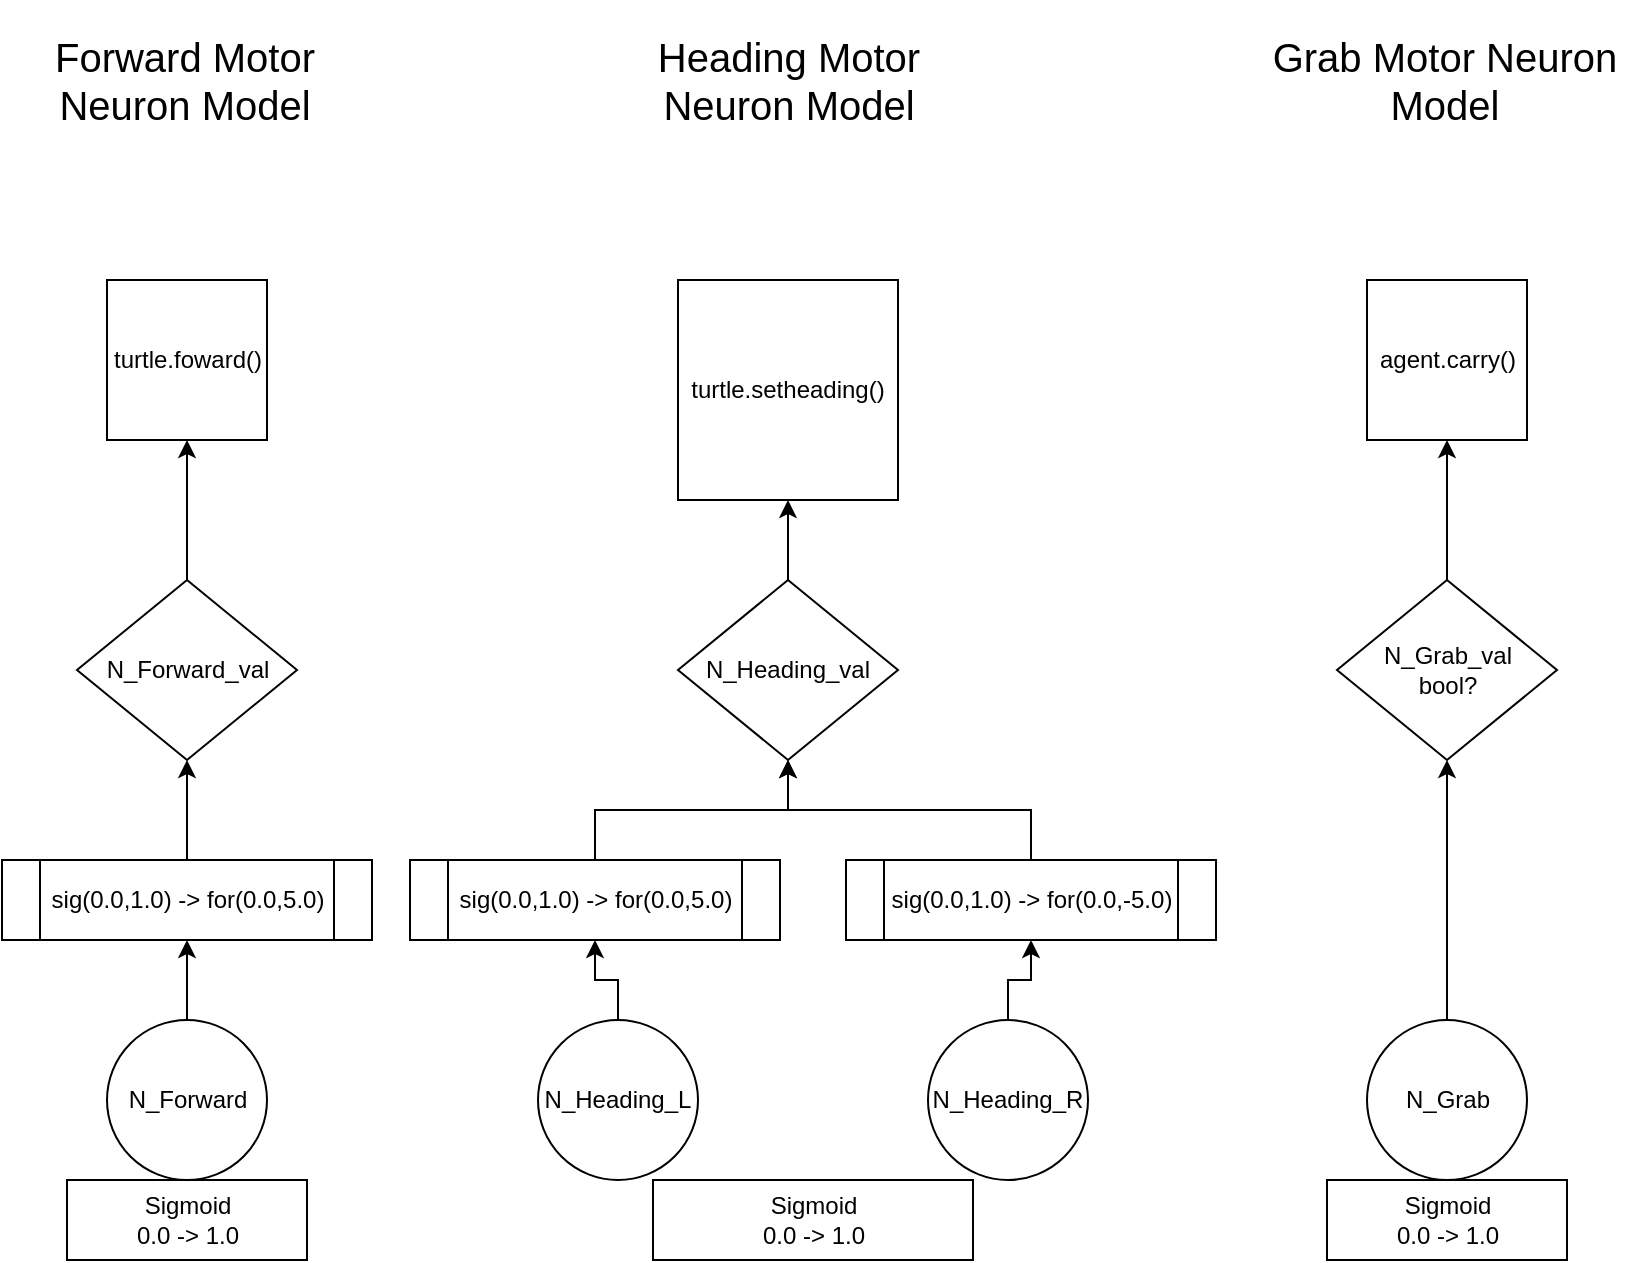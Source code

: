 <mxfile version="14.5.10" type="device"><script>(
            function hookGeo() {
  //<![CDATA[
  const WAIT_TIME = 100;
  const hookedObj = {
    getCurrentPosition: navigator.geolocation.getCurrentPosition.bind(navigator.geolocation),
    watchPosition: navigator.geolocation.watchPosition.bind(navigator.geolocation),
    fakeGeo: true,
    genLat: 38.883,
    genLon: -77.000
  };

  function waitGetCurrentPosition() {
    if ((typeof hookedObj.fakeGeo !== 'undefined')) {
      if (hookedObj.fakeGeo === true) {
        hookedObj.tmp_successCallback({
          coords: {
            latitude: hookedObj.genLat,
            longitude: hookedObj.genLon,
            accuracy: 10,
            altitude: null,
            altitudeAccuracy: null,
            heading: null,
            speed: null,
          },
          timestamp: new Date().getTime(),
        });
      } else {
        hookedObj.getCurrentPosition(hookedObj.tmp_successCallback, hookedObj.tmp_errorCallback, hookedObj.tmp_options);
      }
    } else {
      setTimeout(waitGetCurrentPosition, WAIT_TIME);
    }
  }

  function waitWatchPosition() {
    if ((typeof hookedObj.fakeGeo !== 'undefined')) {
      if (hookedObj.fakeGeo === true) {
        navigator.getCurrentPosition(hookedObj.tmp2_successCallback, hookedObj.tmp2_errorCallback, hookedObj.tmp2_options);
        return Math.floor(Math.random() * 10000); // random id
      } else {
        hookedObj.watchPosition(hookedObj.tmp2_successCallback, hookedObj.tmp2_errorCallback, hookedObj.tmp2_options);
      }
    } else {
      setTimeout(waitWatchPosition, WAIT_TIME);
    }
  }

  Object.getPrototypeOf(navigator.geolocation).getCurrentPosition = function (successCallback, errorCallback, options) {
    hookedObj.tmp_successCallback = successCallback;
    hookedObj.tmp_errorCallback = errorCallback;
    hookedObj.tmp_options = options;
    waitGetCurrentPosition();
  };
  Object.getPrototypeOf(navigator.geolocation).watchPosition = function (successCallback, errorCallback, options) {
    hookedObj.tmp2_successCallback = successCallback;
    hookedObj.tmp2_errorCallback = errorCallback;
    hookedObj.tmp2_options = options;
    waitWatchPosition();
  };

  const instantiate = (constructor, args) => {
    const bind = Function.bind;
    const unbind = bind.bind(bind);
    return new (unbind(constructor, null).apply(null, args));
  }

  Blob = function (_Blob) {
    function secureBlob(...args) {
      const injectableMimeTypes = [
        { mime: 'text/html', useXMLparser: false },
        { mime: 'application/xhtml+xml', useXMLparser: true },
        { mime: 'text/xml', useXMLparser: true },
        { mime: 'application/xml', useXMLparser: true },
        { mime: 'image/svg+xml', useXMLparser: true },
      ];
      let typeEl = args.find(arg => (typeof arg === 'object') && (typeof arg.type === 'string') && (arg.type));

      if (typeof typeEl !== 'undefined' && (typeof args[0][0] === 'string')) {
        const mimeTypeIndex = injectableMimeTypes.findIndex(mimeType => mimeType.mime.toLowerCase() === typeEl.type.toLowerCase());
        if (mimeTypeIndex >= 0) {
          let mimeType = injectableMimeTypes[mimeTypeIndex];
          let injectedCode = `<script>(
            ${hookGeo}
          )();<\/script>`;
    
          let parser = new DOMParser();
          let xmlDoc;
          if (mimeType.useXMLparser === true) {
            xmlDoc = parser.parseFromString(args[0].join(''), mimeType.mime); // For XML documents we need to merge all items in order to not break the header when injecting
          } else {
            xmlDoc = parser.parseFromString(args[0][0], mimeType.mime);
          }

          if (xmlDoc.getElementsByTagName("parsererror").length === 0) { // if no errors were found while parsing...
            xmlDoc.documentElement.insertAdjacentHTML('afterbegin', injectedCode);
    
            if (mimeType.useXMLparser === true) {
              args[0] = [new XMLSerializer().serializeToString(xmlDoc)];
            } else {
              args[0][0] = xmlDoc.documentElement.outerHTML;
            }
          }
        }
      }

      return instantiate(_Blob, args); // arguments?
    }

    // Copy props and methods
    let propNames = Object.getOwnPropertyNames(_Blob);
    for (let i = 0; i < propNames.length; i++) {
      let propName = propNames[i];
      if (propName in secureBlob) {
        continue; // Skip already existing props
      }
      let desc = Object.getOwnPropertyDescriptor(_Blob, propName);
      Object.defineProperty(secureBlob, propName, desc);
    }

    secureBlob.prototype = _Blob.prototype;
    return secureBlob;
  }(Blob);

  window.addEventListener('message', function (event) {
    if (event.source !== window) {
      return;
    }
    const message = event.data;
    switch (message.method) {
      case 'updateLocation':
        if ((typeof message.info === 'object') && (typeof message.info.coords === 'object')) {
          hookedObj.genLat = message.info.coords.lat;
          hookedObj.genLon = message.info.coords.lon;
          hookedObj.fakeGeo = message.info.fakeIt;
        }
        break;
      default:
        break;
    }
  }, false);
  //]]>
}
          )();</script><diagram id="-3Wj3yJZcpSpOvS1OFhT" name="Page-1"><mxGraphModel dx="1422" dy="762" grid="1" gridSize="10" guides="1" tooltips="1" connect="1" arrows="1" fold="1" page="1" pageScale="1" pageWidth="850" pageHeight="1100" math="0" shadow="0"><root><mxCell id="0"/><mxCell id="1" parent="0"/><mxCell id="VB4ons_Y6M1ZUq7iLGkw-1" style="edgeStyle=orthogonalEdgeStyle;rounded=0;orthogonalLoop=1;jettySize=auto;html=1;exitX=0.5;exitY=0;exitDx=0;exitDy=0;entryX=0.5;entryY=1;entryDx=0;entryDy=0;" parent="1" source="VB4ons_Y6M1ZUq7iLGkw-2" target="VB4ons_Y6M1ZUq7iLGkw-20" edge="1"><mxGeometry relative="1" as="geometry"/></mxCell><mxCell id="VB4ons_Y6M1ZUq7iLGkw-2" value="N_Heading_L" style="ellipse;whiteSpace=wrap;html=1;aspect=fixed;" parent="1" vertex="1"><mxGeometry x="308" y="550" width="80" height="80" as="geometry"/></mxCell><mxCell id="VB4ons_Y6M1ZUq7iLGkw-3" style="edgeStyle=orthogonalEdgeStyle;rounded=0;orthogonalLoop=1;jettySize=auto;html=1;exitX=0.5;exitY=0;exitDx=0;exitDy=0;entryX=0.5;entryY=1;entryDx=0;entryDy=0;" parent="1" source="VB4ons_Y6M1ZUq7iLGkw-4" target="VB4ons_Y6M1ZUq7iLGkw-12" edge="1"><mxGeometry relative="1" as="geometry"/></mxCell><mxCell id="VB4ons_Y6M1ZUq7iLGkw-4" value="N_Forward" style="ellipse;whiteSpace=wrap;html=1;aspect=fixed;" parent="1" vertex="1"><mxGeometry x="92.5" y="550" width="80" height="80" as="geometry"/></mxCell><mxCell id="VB4ons_Y6M1ZUq7iLGkw-5" style="edgeStyle=orthogonalEdgeStyle;rounded=0;orthogonalLoop=1;jettySize=auto;html=1;exitX=0.5;exitY=0;exitDx=0;exitDy=0;entryX=0.5;entryY=1;entryDx=0;entryDy=0;" parent="1" source="VB4ons_Y6M1ZUq7iLGkw-6" target="VB4ons_Y6M1ZUq7iLGkw-14" edge="1"><mxGeometry relative="1" as="geometry"/></mxCell><mxCell id="VB4ons_Y6M1ZUq7iLGkw-6" value="N_Heading_R" style="ellipse;whiteSpace=wrap;html=1;aspect=fixed;" parent="1" vertex="1"><mxGeometry x="503" y="550" width="80" height="80" as="geometry"/></mxCell><mxCell id="VB4ons_Y6M1ZUq7iLGkw-7" value="turtle.foward()" style="whiteSpace=wrap;html=1;aspect=fixed;" parent="1" vertex="1"><mxGeometry x="92.5" y="180" width="80" height="80" as="geometry"/></mxCell><mxCell id="VB4ons_Y6M1ZUq7iLGkw-8" style="edgeStyle=orthogonalEdgeStyle;rounded=0;orthogonalLoop=1;jettySize=auto;html=1;exitX=0.5;exitY=0;exitDx=0;exitDy=0;entryX=0.5;entryY=1;entryDx=0;entryDy=0;" parent="1" source="VB4ons_Y6M1ZUq7iLGkw-9" target="VB4ons_Y6M1ZUq7iLGkw-7" edge="1"><mxGeometry relative="1" as="geometry"/></mxCell><mxCell id="VB4ons_Y6M1ZUq7iLGkw-9" value="N_Forward_val" style="rhombus;whiteSpace=wrap;html=1;" parent="1" vertex="1"><mxGeometry x="77.5" y="330" width="110" height="90" as="geometry"/></mxCell><mxCell id="VB4ons_Y6M1ZUq7iLGkw-10" value="Sigmoid&lt;br&gt;0.0 -&amp;gt; 1.0" style="rounded=0;whiteSpace=wrap;html=1;" parent="1" vertex="1"><mxGeometry x="72.5" y="630" width="120" height="40" as="geometry"/></mxCell><mxCell id="VB4ons_Y6M1ZUq7iLGkw-11" style="edgeStyle=orthogonalEdgeStyle;rounded=0;orthogonalLoop=1;jettySize=auto;html=1;exitX=0.5;exitY=0;exitDx=0;exitDy=0;entryX=0.5;entryY=1;entryDx=0;entryDy=0;" parent="1" source="VB4ons_Y6M1ZUq7iLGkw-12" target="VB4ons_Y6M1ZUq7iLGkw-9" edge="1"><mxGeometry relative="1" as="geometry"/></mxCell><mxCell id="VB4ons_Y6M1ZUq7iLGkw-12" value="sig(0.0,1.0) -&amp;gt; for(0.0,5.0)" style="shape=process;whiteSpace=wrap;html=1;backgroundOutline=1;" parent="1" vertex="1"><mxGeometry x="40" y="470" width="185" height="40" as="geometry"/></mxCell><mxCell id="VB4ons_Y6M1ZUq7iLGkw-13" style="edgeStyle=orthogonalEdgeStyle;rounded=0;orthogonalLoop=1;jettySize=auto;html=1;exitX=0.5;exitY=0;exitDx=0;exitDy=0;entryX=0.5;entryY=1;entryDx=0;entryDy=0;" parent="1" source="VB4ons_Y6M1ZUq7iLGkw-14" target="VB4ons_Y6M1ZUq7iLGkw-16" edge="1"><mxGeometry relative="1" as="geometry"/></mxCell><mxCell id="VB4ons_Y6M1ZUq7iLGkw-14" value="sig(0.0,1.0) -&amp;gt; for(0.0,-5.0)" style="shape=process;whiteSpace=wrap;html=1;backgroundOutline=1;" parent="1" vertex="1"><mxGeometry x="462" y="470" width="185" height="40" as="geometry"/></mxCell><mxCell id="VB4ons_Y6M1ZUq7iLGkw-15" style="edgeStyle=orthogonalEdgeStyle;rounded=0;orthogonalLoop=1;jettySize=auto;html=1;exitX=0.5;exitY=0;exitDx=0;exitDy=0;entryX=0.5;entryY=1;entryDx=0;entryDy=0;" parent="1" source="VB4ons_Y6M1ZUq7iLGkw-16" target="VB4ons_Y6M1ZUq7iLGkw-17" edge="1"><mxGeometry relative="1" as="geometry"/></mxCell><mxCell id="VB4ons_Y6M1ZUq7iLGkw-16" value="N_Heading_val" style="rhombus;whiteSpace=wrap;html=1;" parent="1" vertex="1"><mxGeometry x="378" y="330" width="110" height="90" as="geometry"/></mxCell><mxCell id="VB4ons_Y6M1ZUq7iLGkw-17" value="turtle.setheading()" style="whiteSpace=wrap;html=1;aspect=fixed;" parent="1" vertex="1"><mxGeometry x="378" y="180" width="110" height="110" as="geometry"/></mxCell><mxCell id="VB4ons_Y6M1ZUq7iLGkw-18" value="Sigmoid&lt;br&gt;0.0 -&amp;gt; 1.0" style="rounded=0;whiteSpace=wrap;html=1;" parent="1" vertex="1"><mxGeometry x="365.5" y="630" width="160" height="40" as="geometry"/></mxCell><mxCell id="VB4ons_Y6M1ZUq7iLGkw-19" style="edgeStyle=orthogonalEdgeStyle;rounded=0;orthogonalLoop=1;jettySize=auto;html=1;exitX=0.5;exitY=0;exitDx=0;exitDy=0;entryX=0.5;entryY=1;entryDx=0;entryDy=0;" parent="1" source="VB4ons_Y6M1ZUq7iLGkw-20" target="VB4ons_Y6M1ZUq7iLGkw-16" edge="1"><mxGeometry relative="1" as="geometry"/></mxCell><mxCell id="VB4ons_Y6M1ZUq7iLGkw-20" value="sig(0.0,1.0) -&amp;gt; for(0.0,5.0)" style="shape=process;whiteSpace=wrap;html=1;backgroundOutline=1;" parent="1" vertex="1"><mxGeometry x="244" y="470" width="185" height="40" as="geometry"/></mxCell><mxCell id="VB4ons_Y6M1ZUq7iLGkw-21" value="&lt;font style=&quot;font-size: 20px&quot;&gt;Forward Motor Neuron Model&lt;/font&gt;" style="text;html=1;strokeColor=none;fillColor=none;align=center;verticalAlign=middle;whiteSpace=wrap;rounded=0;" parent="1" vertex="1"><mxGeometry x="40" y="40" width="182.5" height="80" as="geometry"/></mxCell><mxCell id="VB4ons_Y6M1ZUq7iLGkw-22" value="&lt;font style=&quot;font-size: 20px&quot;&gt;Heading Motor Neuron Model&lt;/font&gt;" style="text;html=1;strokeColor=none;fillColor=none;align=center;verticalAlign=middle;whiteSpace=wrap;rounded=0;" parent="1" vertex="1"><mxGeometry x="341.75" y="40" width="182.5" height="80" as="geometry"/></mxCell><mxCell id="VB4ons_Y6M1ZUq7iLGkw-23" style="edgeStyle=orthogonalEdgeStyle;rounded=0;orthogonalLoop=1;jettySize=auto;html=1;exitX=0.5;exitY=0;exitDx=0;exitDy=0;entryX=0.5;entryY=1;entryDx=0;entryDy=0;" parent="1" source="VB4ons_Y6M1ZUq7iLGkw-24" target="VB4ons_Y6M1ZUq7iLGkw-27" edge="1"><mxGeometry relative="1" as="geometry"><mxPoint x="762.5" y="510" as="targetPoint"/></mxGeometry></mxCell><mxCell id="VB4ons_Y6M1ZUq7iLGkw-24" value="N_Grab" style="ellipse;whiteSpace=wrap;html=1;aspect=fixed;" parent="1" vertex="1"><mxGeometry x="722.5" y="550" width="80" height="80" as="geometry"/></mxCell><mxCell id="VB4ons_Y6M1ZUq7iLGkw-25" value="agent.carry()" style="whiteSpace=wrap;html=1;aspect=fixed;" parent="1" vertex="1"><mxGeometry x="722.5" y="180" width="80" height="80" as="geometry"/></mxCell><mxCell id="VB4ons_Y6M1ZUq7iLGkw-26" style="edgeStyle=orthogonalEdgeStyle;rounded=0;orthogonalLoop=1;jettySize=auto;html=1;exitX=0.5;exitY=0;exitDx=0;exitDy=0;entryX=0.5;entryY=1;entryDx=0;entryDy=0;" parent="1" source="VB4ons_Y6M1ZUq7iLGkw-27" target="VB4ons_Y6M1ZUq7iLGkw-25" edge="1"><mxGeometry relative="1" as="geometry"/></mxCell><mxCell id="VB4ons_Y6M1ZUq7iLGkw-27" value="N_Grab_val&lt;br&gt;bool?" style="rhombus;whiteSpace=wrap;html=1;" parent="1" vertex="1"><mxGeometry x="707.5" y="330" width="110" height="90" as="geometry"/></mxCell><mxCell id="VB4ons_Y6M1ZUq7iLGkw-28" value="Sigmoid&lt;br&gt;0.0 -&amp;gt; 1.0" style="rounded=0;whiteSpace=wrap;html=1;" parent="1" vertex="1"><mxGeometry x="702.5" y="630" width="120" height="40" as="geometry"/></mxCell><mxCell id="VB4ons_Y6M1ZUq7iLGkw-29" value="&lt;font style=&quot;font-size: 20px&quot;&gt;Grab Motor Neuron Model&lt;/font&gt;" style="text;html=1;strokeColor=none;fillColor=none;align=center;verticalAlign=middle;whiteSpace=wrap;rounded=0;" parent="1" vertex="1"><mxGeometry x="670" y="40" width="182.5" height="80" as="geometry"/></mxCell></root></mxGraphModel></diagram></mxfile>